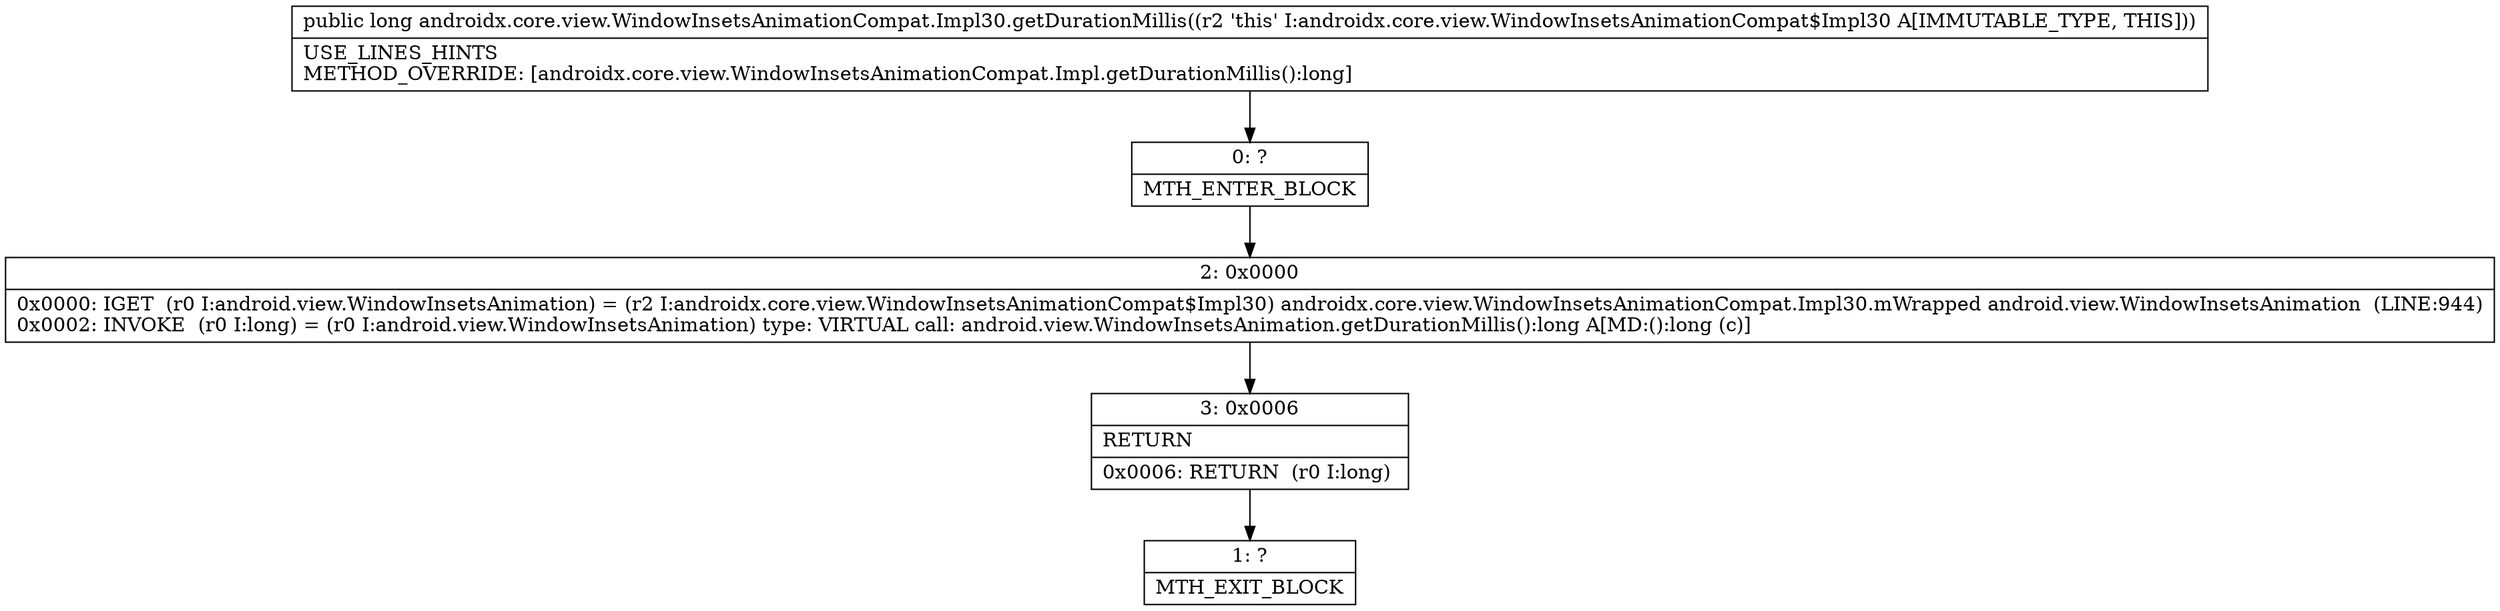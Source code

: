 digraph "CFG forandroidx.core.view.WindowInsetsAnimationCompat.Impl30.getDurationMillis()J" {
Node_0 [shape=record,label="{0\:\ ?|MTH_ENTER_BLOCK\l}"];
Node_2 [shape=record,label="{2\:\ 0x0000|0x0000: IGET  (r0 I:android.view.WindowInsetsAnimation) = (r2 I:androidx.core.view.WindowInsetsAnimationCompat$Impl30) androidx.core.view.WindowInsetsAnimationCompat.Impl30.mWrapped android.view.WindowInsetsAnimation  (LINE:944)\l0x0002: INVOKE  (r0 I:long) = (r0 I:android.view.WindowInsetsAnimation) type: VIRTUAL call: android.view.WindowInsetsAnimation.getDurationMillis():long A[MD:():long (c)]\l}"];
Node_3 [shape=record,label="{3\:\ 0x0006|RETURN\l|0x0006: RETURN  (r0 I:long) \l}"];
Node_1 [shape=record,label="{1\:\ ?|MTH_EXIT_BLOCK\l}"];
MethodNode[shape=record,label="{public long androidx.core.view.WindowInsetsAnimationCompat.Impl30.getDurationMillis((r2 'this' I:androidx.core.view.WindowInsetsAnimationCompat$Impl30 A[IMMUTABLE_TYPE, THIS]))  | USE_LINES_HINTS\lMETHOD_OVERRIDE: [androidx.core.view.WindowInsetsAnimationCompat.Impl.getDurationMillis():long]\l}"];
MethodNode -> Node_0;Node_0 -> Node_2;
Node_2 -> Node_3;
Node_3 -> Node_1;
}


